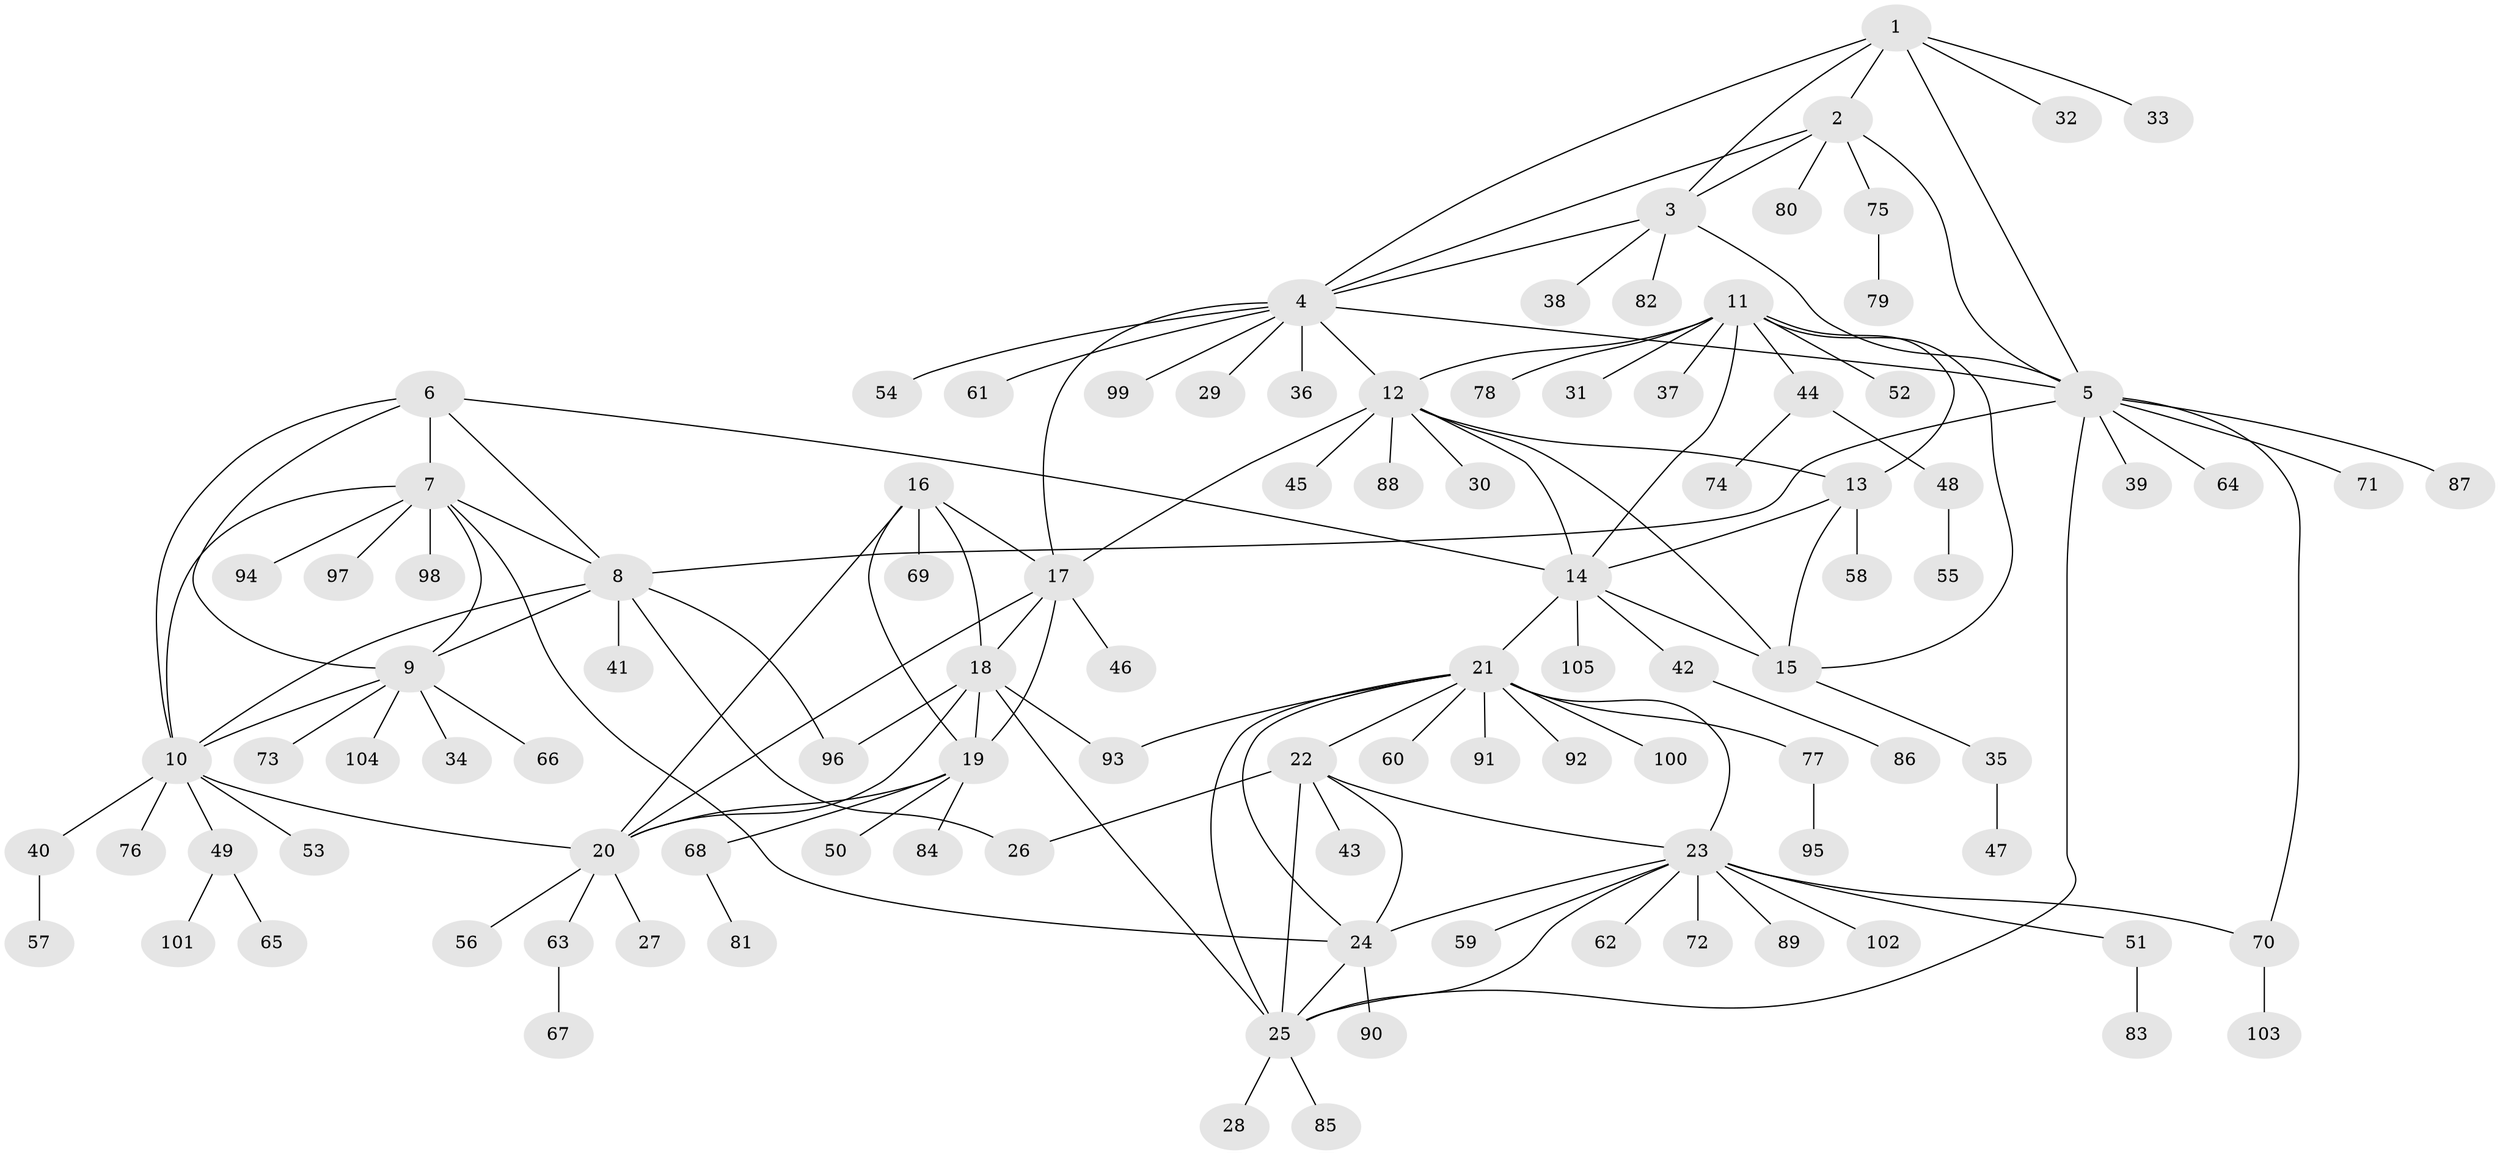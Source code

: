 // Generated by graph-tools (version 1.1) at 2025/02/03/09/25 03:02:37]
// undirected, 105 vertices, 144 edges
graph export_dot {
graph [start="1"]
  node [color=gray90,style=filled];
  1;
  2;
  3;
  4;
  5;
  6;
  7;
  8;
  9;
  10;
  11;
  12;
  13;
  14;
  15;
  16;
  17;
  18;
  19;
  20;
  21;
  22;
  23;
  24;
  25;
  26;
  27;
  28;
  29;
  30;
  31;
  32;
  33;
  34;
  35;
  36;
  37;
  38;
  39;
  40;
  41;
  42;
  43;
  44;
  45;
  46;
  47;
  48;
  49;
  50;
  51;
  52;
  53;
  54;
  55;
  56;
  57;
  58;
  59;
  60;
  61;
  62;
  63;
  64;
  65;
  66;
  67;
  68;
  69;
  70;
  71;
  72;
  73;
  74;
  75;
  76;
  77;
  78;
  79;
  80;
  81;
  82;
  83;
  84;
  85;
  86;
  87;
  88;
  89;
  90;
  91;
  92;
  93;
  94;
  95;
  96;
  97;
  98;
  99;
  100;
  101;
  102;
  103;
  104;
  105;
  1 -- 2;
  1 -- 3;
  1 -- 4;
  1 -- 5;
  1 -- 32;
  1 -- 33;
  2 -- 3;
  2 -- 4;
  2 -- 5;
  2 -- 75;
  2 -- 80;
  3 -- 4;
  3 -- 5;
  3 -- 38;
  3 -- 82;
  4 -- 5;
  4 -- 12;
  4 -- 17;
  4 -- 29;
  4 -- 36;
  4 -- 54;
  4 -- 61;
  4 -- 99;
  5 -- 8;
  5 -- 25;
  5 -- 39;
  5 -- 64;
  5 -- 70;
  5 -- 71;
  5 -- 87;
  6 -- 7;
  6 -- 8;
  6 -- 9;
  6 -- 10;
  6 -- 14;
  7 -- 8;
  7 -- 9;
  7 -- 10;
  7 -- 24;
  7 -- 94;
  7 -- 97;
  7 -- 98;
  8 -- 9;
  8 -- 10;
  8 -- 26;
  8 -- 41;
  8 -- 96;
  9 -- 10;
  9 -- 34;
  9 -- 66;
  9 -- 73;
  9 -- 104;
  10 -- 20;
  10 -- 40;
  10 -- 49;
  10 -- 53;
  10 -- 76;
  11 -- 12;
  11 -- 13;
  11 -- 14;
  11 -- 15;
  11 -- 31;
  11 -- 37;
  11 -- 44;
  11 -- 52;
  11 -- 78;
  12 -- 13;
  12 -- 14;
  12 -- 15;
  12 -- 17;
  12 -- 30;
  12 -- 45;
  12 -- 88;
  13 -- 14;
  13 -- 15;
  13 -- 58;
  14 -- 15;
  14 -- 21;
  14 -- 42;
  14 -- 105;
  15 -- 35;
  16 -- 17;
  16 -- 18;
  16 -- 19;
  16 -- 20;
  16 -- 69;
  17 -- 18;
  17 -- 19;
  17 -- 20;
  17 -- 46;
  18 -- 19;
  18 -- 20;
  18 -- 25;
  18 -- 93;
  18 -- 96;
  19 -- 20;
  19 -- 50;
  19 -- 68;
  19 -- 84;
  20 -- 27;
  20 -- 56;
  20 -- 63;
  21 -- 22;
  21 -- 23;
  21 -- 24;
  21 -- 25;
  21 -- 60;
  21 -- 77;
  21 -- 91;
  21 -- 92;
  21 -- 93;
  21 -- 100;
  22 -- 23;
  22 -- 24;
  22 -- 25;
  22 -- 26;
  22 -- 43;
  23 -- 24;
  23 -- 25;
  23 -- 51;
  23 -- 59;
  23 -- 62;
  23 -- 70;
  23 -- 72;
  23 -- 89;
  23 -- 102;
  24 -- 25;
  24 -- 90;
  25 -- 28;
  25 -- 85;
  35 -- 47;
  40 -- 57;
  42 -- 86;
  44 -- 48;
  44 -- 74;
  48 -- 55;
  49 -- 65;
  49 -- 101;
  51 -- 83;
  63 -- 67;
  68 -- 81;
  70 -- 103;
  75 -- 79;
  77 -- 95;
}
